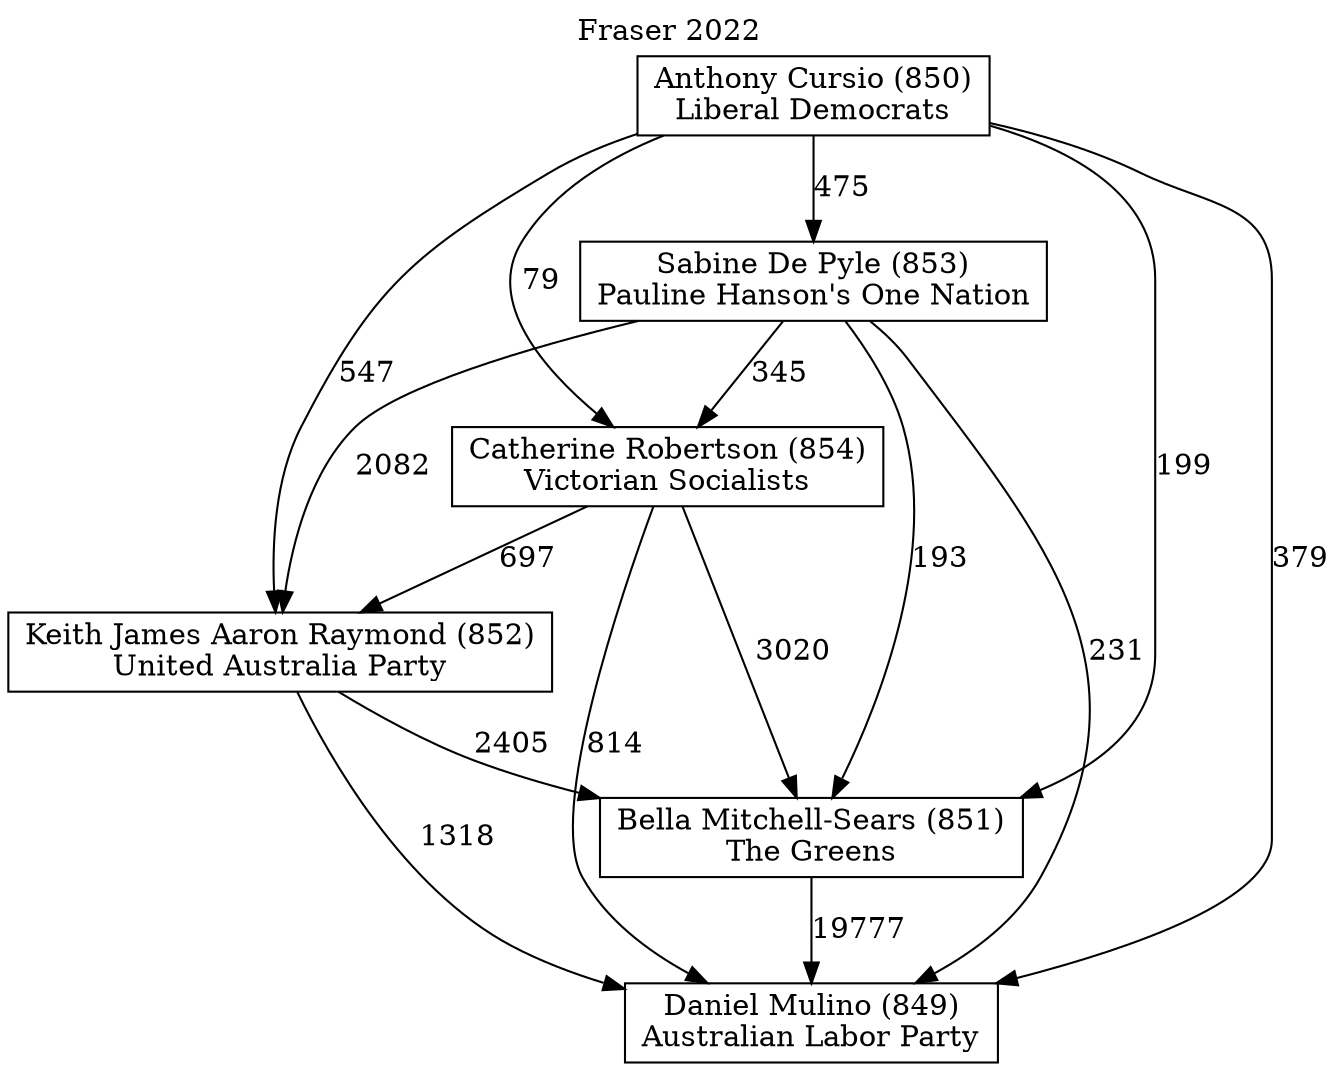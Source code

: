 // House preference flow
digraph "Daniel Mulino (849)_Fraser_2022" {
	graph [label="Fraser 2022" labelloc=t mclimit=10]
	node [shape=box]
	"Catherine Robertson (854)" [label="Catherine Robertson (854)
Victorian Socialists"]
	"Anthony Cursio (850)" [label="Anthony Cursio (850)
Liberal Democrats"]
	"Sabine De Pyle (853)" [label="Sabine De Pyle (853)
Pauline Hanson's One Nation"]
	"Keith James Aaron Raymond (852)" [label="Keith James Aaron Raymond (852)
United Australia Party"]
	"Bella Mitchell-Sears (851)" [label="Bella Mitchell-Sears (851)
The Greens"]
	"Daniel Mulino (849)" [label="Daniel Mulino (849)
Australian Labor Party"]
	"Catherine Robertson (854)" -> "Daniel Mulino (849)" [label=814]
	"Anthony Cursio (850)" -> "Daniel Mulino (849)" [label=379]
	"Sabine De Pyle (853)" -> "Bella Mitchell-Sears (851)" [label=193]
	"Anthony Cursio (850)" -> "Bella Mitchell-Sears (851)" [label=199]
	"Sabine De Pyle (853)" -> "Daniel Mulino (849)" [label=231]
	"Catherine Robertson (854)" -> "Keith James Aaron Raymond (852)" [label=697]
	"Sabine De Pyle (853)" -> "Catherine Robertson (854)" [label=345]
	"Catherine Robertson (854)" -> "Bella Mitchell-Sears (851)" [label=3020]
	"Anthony Cursio (850)" -> "Catherine Robertson (854)" [label=79]
	"Keith James Aaron Raymond (852)" -> "Daniel Mulino (849)" [label=1318]
	"Anthony Cursio (850)" -> "Sabine De Pyle (853)" [label=475]
	"Sabine De Pyle (853)" -> "Keith James Aaron Raymond (852)" [label=2082]
	"Anthony Cursio (850)" -> "Keith James Aaron Raymond (852)" [label=547]
	"Bella Mitchell-Sears (851)" -> "Daniel Mulino (849)" [label=19777]
	"Keith James Aaron Raymond (852)" -> "Bella Mitchell-Sears (851)" [label=2405]
}
